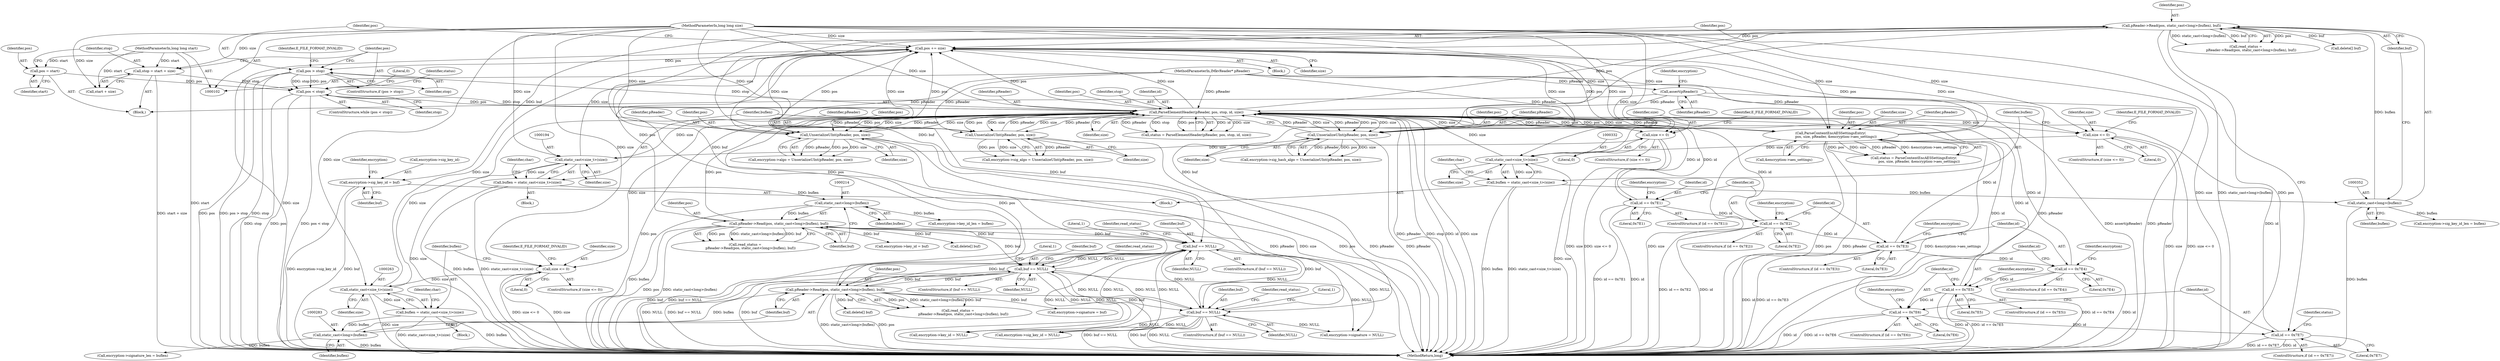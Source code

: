 digraph "0_Android_cc274e2abe8b2a6698a5c47d8aa4bb45f1f9538d_52@API" {
"1000362" [label="(Call,encryption->sig_key_id = buf)"];
"1000349" [label="(Call,pReader->Read(pos, static_cast<long>(buflen), buf))"];
"1000132" [label="(Call,ParseElementHeader(pReader, pos, stop, id, size))"];
"1000396" [label="(Call,UnserializeUInt(pReader, pos, size))"];
"1000105" [label="(MethodParameterIn,IMkvReader* pReader)"];
"1000104" [label="(MethodParameterIn,long long size)"];
"1000382" [label="(Call,UnserializeUInt(pReader, pos, size))"];
"1000409" [label="(Call,ParseContentEncAESSettingsEntry(\n          pos, size, pReader, &encryption->aes_settings))"];
"1000153" [label="(Call,UnserializeUInt(pReader, pos, size))"];
"1000108" [label="(Call,assert(pReader))"];
"1000123" [label="(Call,pos < stop)"];
"1000113" [label="(Call,pos = start)"];
"1000103" [label="(MethodParameterIn,long long start)"];
"1000425" [label="(Call,pos > stop)"];
"1000421" [label="(Call,pos += size)"];
"1000331" [label="(Call,static_cast<size_t>(size))"];
"1000323" [label="(Call,size <= 0)"];
"1000193" [label="(Call,static_cast<size_t>(size))"];
"1000185" [label="(Call,size <= 0)"];
"1000262" [label="(Call,static_cast<size_t>(size))"];
"1000254" [label="(Call,size <= 0)"];
"1000211" [label="(Call,pReader->Read(pos, static_cast<long>(buflen), buf))"];
"1000213" [label="(Call,static_cast<long>(buflen))"];
"1000191" [label="(Call,buflen = static_cast<size_t>(size))"];
"1000202" [label="(Call,buf == NULL)"];
"1000280" [label="(Call,pReader->Read(pos, static_cast<long>(buflen), buf))"];
"1000282" [label="(Call,static_cast<long>(buflen))"];
"1000260" [label="(Call,buflen = static_cast<size_t>(size))"];
"1000271" [label="(Call,buf == NULL)"];
"1000340" [label="(Call,buf == NULL)"];
"1000117" [label="(Call,stop = start + size)"];
"1000167" [label="(Call,id == 0x7E2)"];
"1000145" [label="(Call,id == 0x7E1)"];
"1000374" [label="(Call,id == 0x7E5)"];
"1000305" [label="(Call,id == 0x7E4)"];
"1000236" [label="(Call,id == 0x7E3)"];
"1000388" [label="(Call,id == 0x7E6)"];
"1000402" [label="(Call,id == 0x7E7)"];
"1000351" [label="(Call,static_cast<long>(buflen))"];
"1000329" [label="(Call,buflen = static_cast<size_t>(size))"];
"1000385" [label="(Identifier,size)"];
"1000243" [label="(Call,encryption->signature = NULL)"];
"1000349" [label="(Call,pReader->Read(pos, static_cast<long>(buflen), buf))"];
"1000220" [label="(Call,delete[] buf)"];
"1000258" [label="(Identifier,E_FILE_FORMAT_INVALID)"];
"1000362" [label="(Call,encryption->sig_key_id = buf)"];
"1000186" [label="(Identifier,size)"];
"1000151" [label="(Identifier,encryption)"];
"1000273" [label="(Identifier,NULL)"];
"1000422" [label="(Identifier,pos)"];
"1000137" [label="(Identifier,size)"];
"1000212" [label="(Identifier,pos)"];
"1000270" [label="(ControlStructure,if (buf == NULL))"];
"1000373" [label="(ControlStructure,if (id == 0x7E5))"];
"1000380" [label="(Identifier,encryption)"];
"1000117" [label="(Call,stop = start + size)"];
"1000213" [label="(Call,static_cast<long>(buflen))"];
"1000210" [label="(Identifier,read_status)"];
"1000156" [label="(Identifier,size)"];
"1000271" [label="(Call,buf == NULL)"];
"1000118" [label="(Identifier,stop)"];
"1000390" [label="(Literal,0x7E6)"];
"1000404" [label="(Literal,0x7E7)"];
"1000211" [label="(Call,pReader->Read(pos, static_cast<long>(buflen), buf))"];
"1000124" [label="(Identifier,pos)"];
"1000146" [label="(Identifier,id)"];
"1000402" [label="(Call,id == 0x7E7)"];
"1000410" [label="(Identifier,pos)"];
"1000304" [label="(ControlStructure,if (id == 0x7E4))"];
"1000241" [label="(Identifier,encryption)"];
"1000426" [label="(Identifier,pos)"];
"1000195" [label="(Identifier,size)"];
"1000154" [label="(Identifier,pReader)"];
"1000115" [label="(Identifier,start)"];
"1000306" [label="(Identifier,id)"];
"1000132" [label="(Call,ParseElementHeader(pReader, pos, stop, id, size))"];
"1000114" [label="(Identifier,pos)"];
"1000170" [label="(Block,)"];
"1000145" [label="(Call,id == 0x7E1)"];
"1000209" [label="(Call,read_status =\n          pReader->Read(pos, static_cast<long>(buflen), buf))"];
"1000431" [label="(Literal,0)"];
"1000236" [label="(Call,id == 0x7E3)"];
"1000123" [label="(Call,pos < stop)"];
"1000144" [label="(ControlStructure,if (id == 0x7E1))"];
"1000325" [label="(Literal,0)"];
"1000126" [label="(Block,)"];
"1000401" [label="(ControlStructure,if (id == 0x7E7))"];
"1000335" [label="(Identifier,char)"];
"1000367" [label="(Call,encryption->sig_key_id_len = buflen)"];
"1000331" [label="(Call,static_cast<size_t>(size))"];
"1000167" [label="(Call,id == 0x7E2)"];
"1000398" [label="(Identifier,pos)"];
"1000256" [label="(Literal,0)"];
"1000215" [label="(Identifier,buflen)"];
"1000109" [label="(Identifier,pReader)"];
"1000323" [label="(Call,size <= 0)"];
"1000189" [label="(Identifier,E_FILE_FORMAT_INVALID)"];
"1000340" [label="(Call,buf == NULL)"];
"1000432" [label="(MethodReturn,long)"];
"1000119" [label="(Call,start + size)"];
"1000136" [label="(Identifier,id)"];
"1000216" [label="(Identifier,buf)"];
"1000308" [label="(Block,)"];
"1000169" [label="(Literal,0x7E2)"];
"1000264" [label="(Identifier,size)"];
"1000375" [label="(Identifier,id)"];
"1000341" [label="(Identifier,buf)"];
"1000168" [label="(Identifier,id)"];
"1000423" [label="(Identifier,size)"];
"1000407" [label="(Call,status = ParseContentEncAESSettingsEntry(\n          pos, size, pReader, &encryption->aes_settings))"];
"1000149" [label="(Call,encryption->algo = UnserializeUInt(pReader, pos, size))"];
"1000383" [label="(Identifier,pReader)"];
"1000272" [label="(Identifier,buf)"];
"1000192" [label="(Identifier,buflen)"];
"1000260" [label="(Call,buflen = static_cast<size_t>(size))"];
"1000378" [label="(Call,encryption->sig_algo = UnserializeUInt(pReader, pos, size))"];
"1000310" [label="(Identifier,encryption)"];
"1000351" [label="(Call,static_cast<long>(buflen))"];
"1000425" [label="(Call,pos > stop)"];
"1000285" [label="(Identifier,buf)"];
"1000279" [label="(Identifier,read_status)"];
"1000348" [label="(Identifier,read_status)"];
"1000387" [label="(ControlStructure,if (id == 0x7E6))"];
"1000224" [label="(Call,encryption->key_id = buf)"];
"1000330" [label="(Identifier,buflen)"];
"1000427" [label="(Identifier,stop)"];
"1000345" [label="(Literal,1)"];
"1000122" [label="(ControlStructure,while (pos < stop))"];
"1000281" [label="(Identifier,pos)"];
"1000130" [label="(Call,status = ParseElementHeader(pReader, pos, stop, id, size))"];
"1000155" [label="(Identifier,pos)"];
"1000104" [label="(MethodParameterIn,long long size)"];
"1000111" [label="(Identifier,encryption)"];
"1000204" [label="(Identifier,NULL)"];
"1000305" [label="(Call,id == 0x7E4)"];
"1000108" [label="(Call,assert(pReader))"];
"1000147" [label="(Literal,0x7E1)"];
"1000354" [label="(Identifier,buf)"];
"1000289" [label="(Call,delete[] buf)"];
"1000409" [label="(Call,ParseContentEncAESSettingsEntry(\n          pos, size, pReader, &encryption->aes_settings))"];
"1000376" [label="(Literal,0x7E5)"];
"1000153" [label="(Call,UnserializeUInt(pReader, pos, size))"];
"1000133" [label="(Identifier,pReader)"];
"1000131" [label="(Identifier,status)"];
"1000107" [label="(Block,)"];
"1000421" [label="(Call,pos += size)"];
"1000103" [label="(MethodParameterIn,long long start)"];
"1000282" [label="(Call,static_cast<long>(buflen))"];
"1000347" [label="(Call,read_status =\n          pReader->Read(pos, static_cast<long>(buflen), buf))"];
"1000329" [label="(Call,buflen = static_cast<size_t>(size))"];
"1000253" [label="(ControlStructure,if (size <= 0))"];
"1000358" [label="(Call,delete[] buf)"];
"1000134" [label="(Identifier,pos)"];
"1000280" [label="(Call,pReader->Read(pos, static_cast<long>(buflen), buf))"];
"1000174" [label="(Call,encryption->key_id = NULL)"];
"1000408" [label="(Identifier,status)"];
"1000276" [label="(Literal,1)"];
"1000105" [label="(MethodParameterIn,IMkvReader* pReader)"];
"1000394" [label="(Identifier,encryption)"];
"1000262" [label="(Call,static_cast<size_t>(size))"];
"1000403" [label="(Identifier,id)"];
"1000389" [label="(Identifier,id)"];
"1000384" [label="(Identifier,pos)"];
"1000342" [label="(Identifier,NULL)"];
"1000392" [label="(Call,encryption->sig_hash_algo = UnserializeUInt(pReader, pos, size))"];
"1000324" [label="(Identifier,size)"];
"1000369" [label="(Identifier,encryption)"];
"1000254" [label="(Call,size <= 0)"];
"1000327" [label="(Identifier,E_FILE_FORMAT_INVALID)"];
"1000278" [label="(Call,read_status =\n          pReader->Read(pos, static_cast<long>(buflen), buf))"];
"1000197" [label="(Identifier,char)"];
"1000166" [label="(ControlStructure,if (id == 0x7E2))"];
"1000388" [label="(Call,id == 0x7E6)"];
"1000382" [label="(Call,UnserializeUInt(pReader, pos, size))"];
"1000307" [label="(Literal,0x7E4)"];
"1000413" [label="(Call,&encryption->aes_settings)"];
"1000374" [label="(Call,id == 0x7E5)"];
"1000411" [label="(Identifier,size)"];
"1000191" [label="(Call,buflen = static_cast<size_t>(size))"];
"1000424" [label="(ControlStructure,if (pos > stop))"];
"1000284" [label="(Identifier,buflen)"];
"1000113" [label="(Call,pos = start)"];
"1000184" [label="(ControlStructure,if (size <= 0))"];
"1000353" [label="(Identifier,buflen)"];
"1000135" [label="(Identifier,stop)"];
"1000203" [label="(Identifier,buf)"];
"1000298" [label="(Call,encryption->signature_len = buflen)"];
"1000312" [label="(Call,encryption->sig_key_id = NULL)"];
"1000396" [label="(Call,UnserializeUInt(pReader, pos, size))"];
"1000237" [label="(Identifier,id)"];
"1000229" [label="(Call,encryption->key_id_len = buflen)"];
"1000266" [label="(Identifier,char)"];
"1000207" [label="(Literal,1)"];
"1000125" [label="(Identifier,stop)"];
"1000187" [label="(Literal,0)"];
"1000293" [label="(Call,encryption->signature = buf)"];
"1000255" [label="(Identifier,size)"];
"1000429" [label="(Identifier,E_FILE_FORMAT_INVALID)"];
"1000322" [label="(ControlStructure,if (size <= 0))"];
"1000235" [label="(ControlStructure,if (id == 0x7E3))"];
"1000397" [label="(Identifier,pReader)"];
"1000202" [label="(Call,buf == NULL)"];
"1000350" [label="(Identifier,pos)"];
"1000399" [label="(Identifier,size)"];
"1000201" [label="(ControlStructure,if (buf == NULL))"];
"1000238" [label="(Literal,0x7E3)"];
"1000412" [label="(Identifier,pReader)"];
"1000261" [label="(Identifier,buflen)"];
"1000333" [label="(Identifier,size)"];
"1000339" [label="(ControlStructure,if (buf == NULL))"];
"1000172" [label="(Identifier,encryption)"];
"1000185" [label="(Call,size <= 0)"];
"1000363" [label="(Call,encryption->sig_key_id)"];
"1000193" [label="(Call,static_cast<size_t>(size))"];
"1000239" [label="(Block,)"];
"1000366" [label="(Identifier,buf)"];
"1000362" -> "1000308"  [label="AST: "];
"1000362" -> "1000366"  [label="CFG: "];
"1000363" -> "1000362"  [label="AST: "];
"1000366" -> "1000362"  [label="AST: "];
"1000369" -> "1000362"  [label="CFG: "];
"1000362" -> "1000432"  [label="DDG: buf"];
"1000362" -> "1000432"  [label="DDG: encryption->sig_key_id"];
"1000349" -> "1000362"  [label="DDG: buf"];
"1000349" -> "1000347"  [label="AST: "];
"1000349" -> "1000354"  [label="CFG: "];
"1000350" -> "1000349"  [label="AST: "];
"1000351" -> "1000349"  [label="AST: "];
"1000354" -> "1000349"  [label="AST: "];
"1000347" -> "1000349"  [label="CFG: "];
"1000349" -> "1000432"  [label="DDG: static_cast<long>(buflen)"];
"1000349" -> "1000432"  [label="DDG: pos"];
"1000349" -> "1000202"  [label="DDG: buf"];
"1000349" -> "1000271"  [label="DDG: buf"];
"1000349" -> "1000340"  [label="DDG: buf"];
"1000349" -> "1000347"  [label="DDG: pos"];
"1000349" -> "1000347"  [label="DDG: static_cast<long>(buflen)"];
"1000349" -> "1000347"  [label="DDG: buf"];
"1000132" -> "1000349"  [label="DDG: pos"];
"1000351" -> "1000349"  [label="DDG: buflen"];
"1000340" -> "1000349"  [label="DDG: buf"];
"1000349" -> "1000358"  [label="DDG: buf"];
"1000349" -> "1000421"  [label="DDG: pos"];
"1000132" -> "1000130"  [label="AST: "];
"1000132" -> "1000137"  [label="CFG: "];
"1000133" -> "1000132"  [label="AST: "];
"1000134" -> "1000132"  [label="AST: "];
"1000135" -> "1000132"  [label="AST: "];
"1000136" -> "1000132"  [label="AST: "];
"1000137" -> "1000132"  [label="AST: "];
"1000130" -> "1000132"  [label="CFG: "];
"1000132" -> "1000432"  [label="DDG: pos"];
"1000132" -> "1000432"  [label="DDG: pReader"];
"1000132" -> "1000432"  [label="DDG: stop"];
"1000132" -> "1000432"  [label="DDG: id"];
"1000132" -> "1000432"  [label="DDG: size"];
"1000132" -> "1000130"  [label="DDG: id"];
"1000132" -> "1000130"  [label="DDG: size"];
"1000132" -> "1000130"  [label="DDG: pReader"];
"1000132" -> "1000130"  [label="DDG: stop"];
"1000132" -> "1000130"  [label="DDG: pos"];
"1000396" -> "1000132"  [label="DDG: pReader"];
"1000396" -> "1000132"  [label="DDG: size"];
"1000382" -> "1000132"  [label="DDG: pReader"];
"1000382" -> "1000132"  [label="DDG: size"];
"1000409" -> "1000132"  [label="DDG: pReader"];
"1000409" -> "1000132"  [label="DDG: size"];
"1000153" -> "1000132"  [label="DDG: pReader"];
"1000153" -> "1000132"  [label="DDG: size"];
"1000108" -> "1000132"  [label="DDG: pReader"];
"1000105" -> "1000132"  [label="DDG: pReader"];
"1000123" -> "1000132"  [label="DDG: pos"];
"1000123" -> "1000132"  [label="DDG: stop"];
"1000167" -> "1000132"  [label="DDG: id"];
"1000374" -> "1000132"  [label="DDG: id"];
"1000236" -> "1000132"  [label="DDG: id"];
"1000388" -> "1000132"  [label="DDG: id"];
"1000402" -> "1000132"  [label="DDG: id"];
"1000305" -> "1000132"  [label="DDG: id"];
"1000145" -> "1000132"  [label="DDG: id"];
"1000104" -> "1000132"  [label="DDG: size"];
"1000331" -> "1000132"  [label="DDG: size"];
"1000193" -> "1000132"  [label="DDG: size"];
"1000262" -> "1000132"  [label="DDG: size"];
"1000132" -> "1000145"  [label="DDG: id"];
"1000132" -> "1000153"  [label="DDG: pReader"];
"1000132" -> "1000153"  [label="DDG: pos"];
"1000132" -> "1000153"  [label="DDG: size"];
"1000132" -> "1000185"  [label="DDG: size"];
"1000132" -> "1000211"  [label="DDG: pos"];
"1000132" -> "1000254"  [label="DDG: size"];
"1000132" -> "1000280"  [label="DDG: pos"];
"1000132" -> "1000323"  [label="DDG: size"];
"1000132" -> "1000382"  [label="DDG: pReader"];
"1000132" -> "1000382"  [label="DDG: pos"];
"1000132" -> "1000382"  [label="DDG: size"];
"1000132" -> "1000396"  [label="DDG: pReader"];
"1000132" -> "1000396"  [label="DDG: pos"];
"1000132" -> "1000396"  [label="DDG: size"];
"1000132" -> "1000409"  [label="DDG: pos"];
"1000132" -> "1000409"  [label="DDG: size"];
"1000132" -> "1000409"  [label="DDG: pReader"];
"1000132" -> "1000421"  [label="DDG: size"];
"1000132" -> "1000421"  [label="DDG: pos"];
"1000132" -> "1000425"  [label="DDG: stop"];
"1000396" -> "1000392"  [label="AST: "];
"1000396" -> "1000399"  [label="CFG: "];
"1000397" -> "1000396"  [label="AST: "];
"1000398" -> "1000396"  [label="AST: "];
"1000399" -> "1000396"  [label="AST: "];
"1000392" -> "1000396"  [label="CFG: "];
"1000396" -> "1000432"  [label="DDG: pReader"];
"1000396" -> "1000392"  [label="DDG: pReader"];
"1000396" -> "1000392"  [label="DDG: pos"];
"1000396" -> "1000392"  [label="DDG: size"];
"1000105" -> "1000396"  [label="DDG: pReader"];
"1000104" -> "1000396"  [label="DDG: size"];
"1000396" -> "1000421"  [label="DDG: size"];
"1000396" -> "1000421"  [label="DDG: pos"];
"1000105" -> "1000102"  [label="AST: "];
"1000105" -> "1000432"  [label="DDG: pReader"];
"1000105" -> "1000108"  [label="DDG: pReader"];
"1000105" -> "1000153"  [label="DDG: pReader"];
"1000105" -> "1000382"  [label="DDG: pReader"];
"1000105" -> "1000409"  [label="DDG: pReader"];
"1000104" -> "1000102"  [label="AST: "];
"1000104" -> "1000432"  [label="DDG: size"];
"1000104" -> "1000117"  [label="DDG: size"];
"1000104" -> "1000119"  [label="DDG: size"];
"1000104" -> "1000153"  [label="DDG: size"];
"1000104" -> "1000185"  [label="DDG: size"];
"1000104" -> "1000193"  [label="DDG: size"];
"1000104" -> "1000254"  [label="DDG: size"];
"1000104" -> "1000262"  [label="DDG: size"];
"1000104" -> "1000323"  [label="DDG: size"];
"1000104" -> "1000331"  [label="DDG: size"];
"1000104" -> "1000382"  [label="DDG: size"];
"1000104" -> "1000409"  [label="DDG: size"];
"1000104" -> "1000421"  [label="DDG: size"];
"1000382" -> "1000378"  [label="AST: "];
"1000382" -> "1000385"  [label="CFG: "];
"1000383" -> "1000382"  [label="AST: "];
"1000384" -> "1000382"  [label="AST: "];
"1000385" -> "1000382"  [label="AST: "];
"1000378" -> "1000382"  [label="CFG: "];
"1000382" -> "1000432"  [label="DDG: pReader"];
"1000382" -> "1000378"  [label="DDG: pReader"];
"1000382" -> "1000378"  [label="DDG: pos"];
"1000382" -> "1000378"  [label="DDG: size"];
"1000382" -> "1000421"  [label="DDG: size"];
"1000382" -> "1000421"  [label="DDG: pos"];
"1000409" -> "1000407"  [label="AST: "];
"1000409" -> "1000413"  [label="CFG: "];
"1000410" -> "1000409"  [label="AST: "];
"1000411" -> "1000409"  [label="AST: "];
"1000412" -> "1000409"  [label="AST: "];
"1000413" -> "1000409"  [label="AST: "];
"1000407" -> "1000409"  [label="CFG: "];
"1000409" -> "1000432"  [label="DDG: size"];
"1000409" -> "1000432"  [label="DDG: pReader"];
"1000409" -> "1000432"  [label="DDG: &encryption->aes_settings"];
"1000409" -> "1000432"  [label="DDG: pos"];
"1000409" -> "1000407"  [label="DDG: pos"];
"1000409" -> "1000407"  [label="DDG: size"];
"1000409" -> "1000407"  [label="DDG: pReader"];
"1000409" -> "1000407"  [label="DDG: &encryption->aes_settings"];
"1000409" -> "1000421"  [label="DDG: size"];
"1000409" -> "1000421"  [label="DDG: pos"];
"1000153" -> "1000149"  [label="AST: "];
"1000153" -> "1000156"  [label="CFG: "];
"1000154" -> "1000153"  [label="AST: "];
"1000155" -> "1000153"  [label="AST: "];
"1000156" -> "1000153"  [label="AST: "];
"1000149" -> "1000153"  [label="CFG: "];
"1000153" -> "1000432"  [label="DDG: pos"];
"1000153" -> "1000432"  [label="DDG: pReader"];
"1000153" -> "1000432"  [label="DDG: size"];
"1000153" -> "1000149"  [label="DDG: pReader"];
"1000153" -> "1000149"  [label="DDG: pos"];
"1000153" -> "1000149"  [label="DDG: size"];
"1000153" -> "1000421"  [label="DDG: size"];
"1000153" -> "1000421"  [label="DDG: pos"];
"1000108" -> "1000107"  [label="AST: "];
"1000108" -> "1000109"  [label="CFG: "];
"1000109" -> "1000108"  [label="AST: "];
"1000111" -> "1000108"  [label="CFG: "];
"1000108" -> "1000432"  [label="DDG: assert(pReader)"];
"1000108" -> "1000432"  [label="DDG: pReader"];
"1000123" -> "1000122"  [label="AST: "];
"1000123" -> "1000125"  [label="CFG: "];
"1000124" -> "1000123"  [label="AST: "];
"1000125" -> "1000123"  [label="AST: "];
"1000131" -> "1000123"  [label="CFG: "];
"1000431" -> "1000123"  [label="CFG: "];
"1000123" -> "1000432"  [label="DDG: stop"];
"1000123" -> "1000432"  [label="DDG: pos < stop"];
"1000123" -> "1000432"  [label="DDG: pos"];
"1000113" -> "1000123"  [label="DDG: pos"];
"1000425" -> "1000123"  [label="DDG: pos"];
"1000425" -> "1000123"  [label="DDG: stop"];
"1000117" -> "1000123"  [label="DDG: stop"];
"1000113" -> "1000107"  [label="AST: "];
"1000113" -> "1000115"  [label="CFG: "];
"1000114" -> "1000113"  [label="AST: "];
"1000115" -> "1000113"  [label="AST: "];
"1000118" -> "1000113"  [label="CFG: "];
"1000103" -> "1000113"  [label="DDG: start"];
"1000103" -> "1000102"  [label="AST: "];
"1000103" -> "1000432"  [label="DDG: start"];
"1000103" -> "1000117"  [label="DDG: start"];
"1000103" -> "1000119"  [label="DDG: start"];
"1000425" -> "1000424"  [label="AST: "];
"1000425" -> "1000427"  [label="CFG: "];
"1000426" -> "1000425"  [label="AST: "];
"1000427" -> "1000425"  [label="AST: "];
"1000124" -> "1000425"  [label="CFG: "];
"1000429" -> "1000425"  [label="CFG: "];
"1000425" -> "1000432"  [label="DDG: stop"];
"1000425" -> "1000432"  [label="DDG: pos"];
"1000425" -> "1000432"  [label="DDG: pos > stop"];
"1000421" -> "1000425"  [label="DDG: pos"];
"1000421" -> "1000126"  [label="AST: "];
"1000421" -> "1000423"  [label="CFG: "];
"1000422" -> "1000421"  [label="AST: "];
"1000423" -> "1000421"  [label="AST: "];
"1000426" -> "1000421"  [label="CFG: "];
"1000421" -> "1000432"  [label="DDG: size"];
"1000331" -> "1000421"  [label="DDG: size"];
"1000193" -> "1000421"  [label="DDG: size"];
"1000262" -> "1000421"  [label="DDG: size"];
"1000211" -> "1000421"  [label="DDG: pos"];
"1000280" -> "1000421"  [label="DDG: pos"];
"1000331" -> "1000329"  [label="AST: "];
"1000331" -> "1000333"  [label="CFG: "];
"1000332" -> "1000331"  [label="AST: "];
"1000333" -> "1000331"  [label="AST: "];
"1000329" -> "1000331"  [label="CFG: "];
"1000331" -> "1000432"  [label="DDG: size"];
"1000331" -> "1000329"  [label="DDG: size"];
"1000323" -> "1000331"  [label="DDG: size"];
"1000323" -> "1000322"  [label="AST: "];
"1000323" -> "1000325"  [label="CFG: "];
"1000324" -> "1000323"  [label="AST: "];
"1000325" -> "1000323"  [label="AST: "];
"1000327" -> "1000323"  [label="CFG: "];
"1000330" -> "1000323"  [label="CFG: "];
"1000323" -> "1000432"  [label="DDG: size"];
"1000323" -> "1000432"  [label="DDG: size <= 0"];
"1000193" -> "1000191"  [label="AST: "];
"1000193" -> "1000195"  [label="CFG: "];
"1000194" -> "1000193"  [label="AST: "];
"1000195" -> "1000193"  [label="AST: "];
"1000191" -> "1000193"  [label="CFG: "];
"1000193" -> "1000432"  [label="DDG: size"];
"1000193" -> "1000191"  [label="DDG: size"];
"1000185" -> "1000193"  [label="DDG: size"];
"1000185" -> "1000184"  [label="AST: "];
"1000185" -> "1000187"  [label="CFG: "];
"1000186" -> "1000185"  [label="AST: "];
"1000187" -> "1000185"  [label="AST: "];
"1000189" -> "1000185"  [label="CFG: "];
"1000192" -> "1000185"  [label="CFG: "];
"1000185" -> "1000432"  [label="DDG: size"];
"1000185" -> "1000432"  [label="DDG: size <= 0"];
"1000262" -> "1000260"  [label="AST: "];
"1000262" -> "1000264"  [label="CFG: "];
"1000263" -> "1000262"  [label="AST: "];
"1000264" -> "1000262"  [label="AST: "];
"1000260" -> "1000262"  [label="CFG: "];
"1000262" -> "1000432"  [label="DDG: size"];
"1000262" -> "1000260"  [label="DDG: size"];
"1000254" -> "1000262"  [label="DDG: size"];
"1000254" -> "1000253"  [label="AST: "];
"1000254" -> "1000256"  [label="CFG: "];
"1000255" -> "1000254"  [label="AST: "];
"1000256" -> "1000254"  [label="AST: "];
"1000258" -> "1000254"  [label="CFG: "];
"1000261" -> "1000254"  [label="CFG: "];
"1000254" -> "1000432"  [label="DDG: size"];
"1000254" -> "1000432"  [label="DDG: size <= 0"];
"1000211" -> "1000209"  [label="AST: "];
"1000211" -> "1000216"  [label="CFG: "];
"1000212" -> "1000211"  [label="AST: "];
"1000213" -> "1000211"  [label="AST: "];
"1000216" -> "1000211"  [label="AST: "];
"1000209" -> "1000211"  [label="CFG: "];
"1000211" -> "1000432"  [label="DDG: pos"];
"1000211" -> "1000432"  [label="DDG: static_cast<long>(buflen)"];
"1000211" -> "1000202"  [label="DDG: buf"];
"1000211" -> "1000209"  [label="DDG: pos"];
"1000211" -> "1000209"  [label="DDG: static_cast<long>(buflen)"];
"1000211" -> "1000209"  [label="DDG: buf"];
"1000213" -> "1000211"  [label="DDG: buflen"];
"1000202" -> "1000211"  [label="DDG: buf"];
"1000211" -> "1000220"  [label="DDG: buf"];
"1000211" -> "1000224"  [label="DDG: buf"];
"1000211" -> "1000271"  [label="DDG: buf"];
"1000211" -> "1000340"  [label="DDG: buf"];
"1000213" -> "1000215"  [label="CFG: "];
"1000214" -> "1000213"  [label="AST: "];
"1000215" -> "1000213"  [label="AST: "];
"1000216" -> "1000213"  [label="CFG: "];
"1000213" -> "1000432"  [label="DDG: buflen"];
"1000191" -> "1000213"  [label="DDG: buflen"];
"1000213" -> "1000229"  [label="DDG: buflen"];
"1000191" -> "1000170"  [label="AST: "];
"1000192" -> "1000191"  [label="AST: "];
"1000197" -> "1000191"  [label="CFG: "];
"1000191" -> "1000432"  [label="DDG: static_cast<size_t>(size)"];
"1000191" -> "1000432"  [label="DDG: buflen"];
"1000202" -> "1000201"  [label="AST: "];
"1000202" -> "1000204"  [label="CFG: "];
"1000203" -> "1000202"  [label="AST: "];
"1000204" -> "1000202"  [label="AST: "];
"1000207" -> "1000202"  [label="CFG: "];
"1000210" -> "1000202"  [label="CFG: "];
"1000202" -> "1000432"  [label="DDG: buf"];
"1000202" -> "1000432"  [label="DDG: buf == NULL"];
"1000202" -> "1000432"  [label="DDG: NULL"];
"1000202" -> "1000174"  [label="DDG: NULL"];
"1000280" -> "1000202"  [label="DDG: buf"];
"1000340" -> "1000202"  [label="DDG: NULL"];
"1000271" -> "1000202"  [label="DDG: NULL"];
"1000202" -> "1000243"  [label="DDG: NULL"];
"1000202" -> "1000271"  [label="DDG: NULL"];
"1000202" -> "1000312"  [label="DDG: NULL"];
"1000202" -> "1000340"  [label="DDG: NULL"];
"1000280" -> "1000278"  [label="AST: "];
"1000280" -> "1000285"  [label="CFG: "];
"1000281" -> "1000280"  [label="AST: "];
"1000282" -> "1000280"  [label="AST: "];
"1000285" -> "1000280"  [label="AST: "];
"1000278" -> "1000280"  [label="CFG: "];
"1000280" -> "1000432"  [label="DDG: static_cast<long>(buflen)"];
"1000280" -> "1000432"  [label="DDG: pos"];
"1000280" -> "1000271"  [label="DDG: buf"];
"1000280" -> "1000278"  [label="DDG: pos"];
"1000280" -> "1000278"  [label="DDG: static_cast<long>(buflen)"];
"1000280" -> "1000278"  [label="DDG: buf"];
"1000282" -> "1000280"  [label="DDG: buflen"];
"1000271" -> "1000280"  [label="DDG: buf"];
"1000280" -> "1000289"  [label="DDG: buf"];
"1000280" -> "1000293"  [label="DDG: buf"];
"1000280" -> "1000340"  [label="DDG: buf"];
"1000282" -> "1000284"  [label="CFG: "];
"1000283" -> "1000282"  [label="AST: "];
"1000284" -> "1000282"  [label="AST: "];
"1000285" -> "1000282"  [label="CFG: "];
"1000282" -> "1000432"  [label="DDG: buflen"];
"1000260" -> "1000282"  [label="DDG: buflen"];
"1000282" -> "1000298"  [label="DDG: buflen"];
"1000260" -> "1000239"  [label="AST: "];
"1000261" -> "1000260"  [label="AST: "];
"1000266" -> "1000260"  [label="CFG: "];
"1000260" -> "1000432"  [label="DDG: static_cast<size_t>(size)"];
"1000260" -> "1000432"  [label="DDG: buflen"];
"1000271" -> "1000270"  [label="AST: "];
"1000271" -> "1000273"  [label="CFG: "];
"1000272" -> "1000271"  [label="AST: "];
"1000273" -> "1000271"  [label="AST: "];
"1000276" -> "1000271"  [label="CFG: "];
"1000279" -> "1000271"  [label="CFG: "];
"1000271" -> "1000432"  [label="DDG: NULL"];
"1000271" -> "1000432"  [label="DDG: buf"];
"1000271" -> "1000432"  [label="DDG: buf == NULL"];
"1000271" -> "1000174"  [label="DDG: NULL"];
"1000271" -> "1000243"  [label="DDG: NULL"];
"1000340" -> "1000271"  [label="DDG: NULL"];
"1000271" -> "1000312"  [label="DDG: NULL"];
"1000271" -> "1000340"  [label="DDG: NULL"];
"1000340" -> "1000339"  [label="AST: "];
"1000340" -> "1000342"  [label="CFG: "];
"1000341" -> "1000340"  [label="AST: "];
"1000342" -> "1000340"  [label="AST: "];
"1000345" -> "1000340"  [label="CFG: "];
"1000348" -> "1000340"  [label="CFG: "];
"1000340" -> "1000432"  [label="DDG: NULL"];
"1000340" -> "1000432"  [label="DDG: buf == NULL"];
"1000340" -> "1000432"  [label="DDG: buf"];
"1000340" -> "1000174"  [label="DDG: NULL"];
"1000340" -> "1000243"  [label="DDG: NULL"];
"1000340" -> "1000312"  [label="DDG: NULL"];
"1000117" -> "1000107"  [label="AST: "];
"1000117" -> "1000119"  [label="CFG: "];
"1000118" -> "1000117"  [label="AST: "];
"1000119" -> "1000117"  [label="AST: "];
"1000124" -> "1000117"  [label="CFG: "];
"1000117" -> "1000432"  [label="DDG: start + size"];
"1000167" -> "1000166"  [label="AST: "];
"1000167" -> "1000169"  [label="CFG: "];
"1000168" -> "1000167"  [label="AST: "];
"1000169" -> "1000167"  [label="AST: "];
"1000172" -> "1000167"  [label="CFG: "];
"1000237" -> "1000167"  [label="CFG: "];
"1000167" -> "1000432"  [label="DDG: id"];
"1000167" -> "1000432"  [label="DDG: id == 0x7E2"];
"1000145" -> "1000167"  [label="DDG: id"];
"1000167" -> "1000236"  [label="DDG: id"];
"1000145" -> "1000144"  [label="AST: "];
"1000145" -> "1000147"  [label="CFG: "];
"1000146" -> "1000145"  [label="AST: "];
"1000147" -> "1000145"  [label="AST: "];
"1000151" -> "1000145"  [label="CFG: "];
"1000168" -> "1000145"  [label="CFG: "];
"1000145" -> "1000432"  [label="DDG: id == 0x7E1"];
"1000145" -> "1000432"  [label="DDG: id"];
"1000374" -> "1000373"  [label="AST: "];
"1000374" -> "1000376"  [label="CFG: "];
"1000375" -> "1000374"  [label="AST: "];
"1000376" -> "1000374"  [label="AST: "];
"1000380" -> "1000374"  [label="CFG: "];
"1000389" -> "1000374"  [label="CFG: "];
"1000374" -> "1000432"  [label="DDG: id"];
"1000374" -> "1000432"  [label="DDG: id == 0x7E5"];
"1000305" -> "1000374"  [label="DDG: id"];
"1000374" -> "1000388"  [label="DDG: id"];
"1000305" -> "1000304"  [label="AST: "];
"1000305" -> "1000307"  [label="CFG: "];
"1000306" -> "1000305"  [label="AST: "];
"1000307" -> "1000305"  [label="AST: "];
"1000310" -> "1000305"  [label="CFG: "];
"1000375" -> "1000305"  [label="CFG: "];
"1000305" -> "1000432"  [label="DDG: id == 0x7E4"];
"1000305" -> "1000432"  [label="DDG: id"];
"1000236" -> "1000305"  [label="DDG: id"];
"1000236" -> "1000235"  [label="AST: "];
"1000236" -> "1000238"  [label="CFG: "];
"1000237" -> "1000236"  [label="AST: "];
"1000238" -> "1000236"  [label="AST: "];
"1000241" -> "1000236"  [label="CFG: "];
"1000306" -> "1000236"  [label="CFG: "];
"1000236" -> "1000432"  [label="DDG: id"];
"1000236" -> "1000432"  [label="DDG: id == 0x7E3"];
"1000388" -> "1000387"  [label="AST: "];
"1000388" -> "1000390"  [label="CFG: "];
"1000389" -> "1000388"  [label="AST: "];
"1000390" -> "1000388"  [label="AST: "];
"1000394" -> "1000388"  [label="CFG: "];
"1000403" -> "1000388"  [label="CFG: "];
"1000388" -> "1000432"  [label="DDG: id"];
"1000388" -> "1000432"  [label="DDG: id == 0x7E6"];
"1000388" -> "1000402"  [label="DDG: id"];
"1000402" -> "1000401"  [label="AST: "];
"1000402" -> "1000404"  [label="CFG: "];
"1000403" -> "1000402"  [label="AST: "];
"1000404" -> "1000402"  [label="AST: "];
"1000408" -> "1000402"  [label="CFG: "];
"1000422" -> "1000402"  [label="CFG: "];
"1000402" -> "1000432"  [label="DDG: id == 0x7E7"];
"1000402" -> "1000432"  [label="DDG: id"];
"1000351" -> "1000353"  [label="CFG: "];
"1000352" -> "1000351"  [label="AST: "];
"1000353" -> "1000351"  [label="AST: "];
"1000354" -> "1000351"  [label="CFG: "];
"1000351" -> "1000432"  [label="DDG: buflen"];
"1000329" -> "1000351"  [label="DDG: buflen"];
"1000351" -> "1000367"  [label="DDG: buflen"];
"1000329" -> "1000308"  [label="AST: "];
"1000330" -> "1000329"  [label="AST: "];
"1000335" -> "1000329"  [label="CFG: "];
"1000329" -> "1000432"  [label="DDG: static_cast<size_t>(size)"];
"1000329" -> "1000432"  [label="DDG: buflen"];
}
